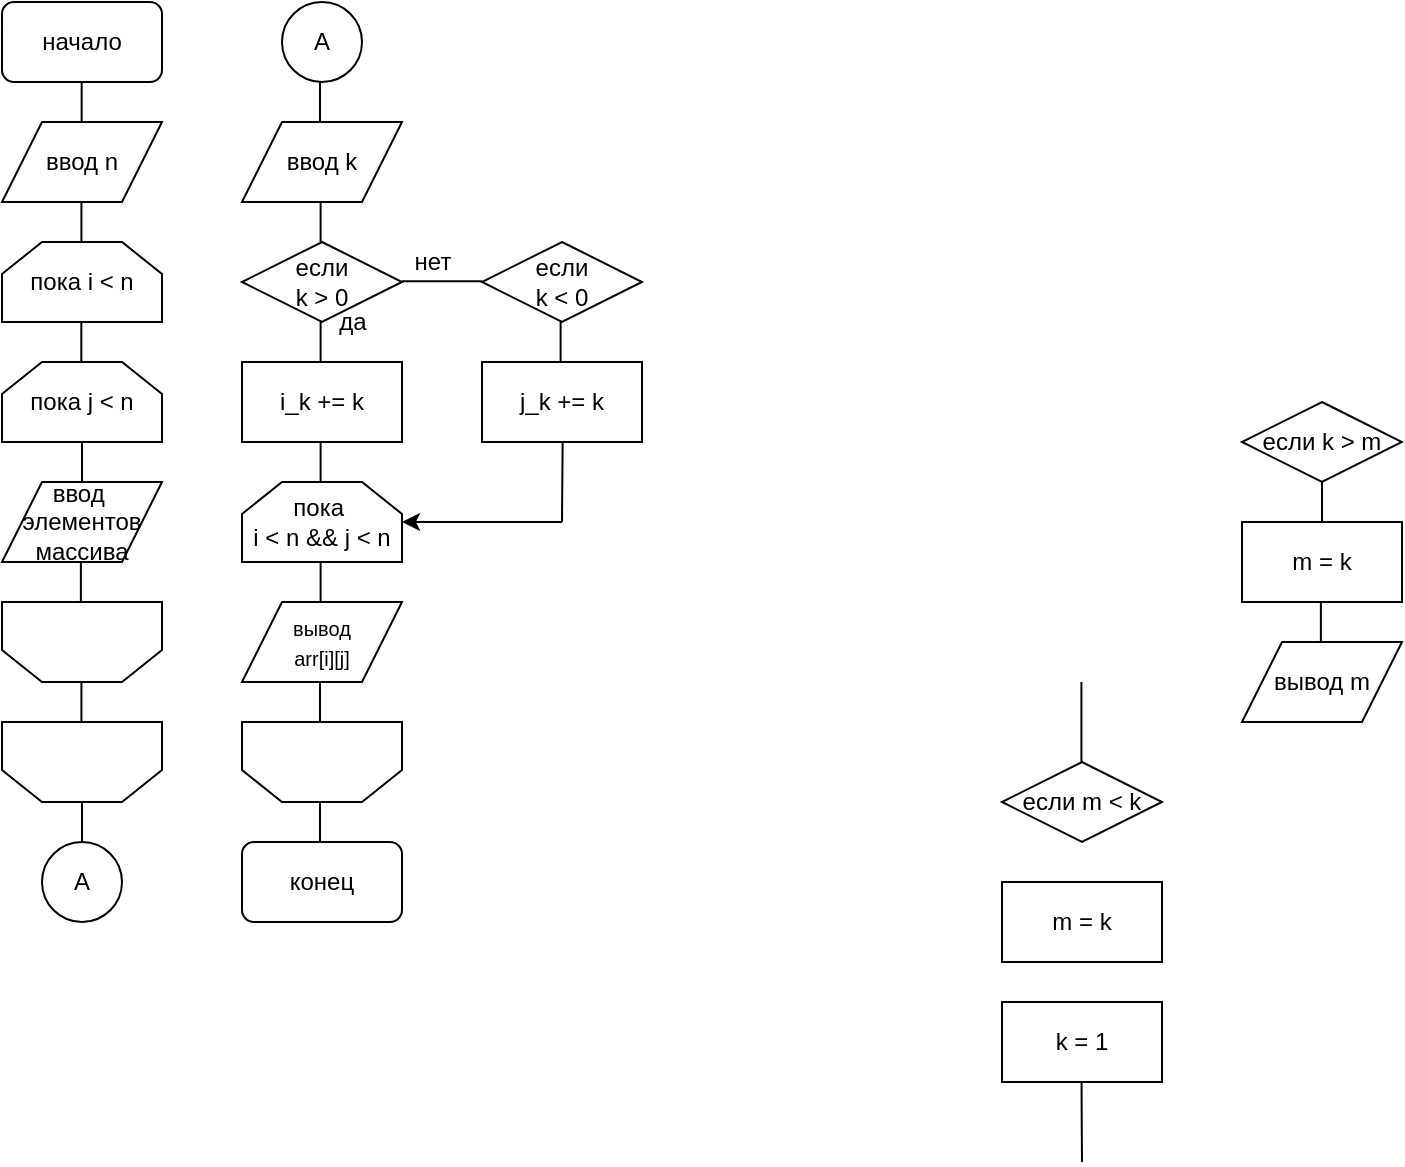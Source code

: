 <mxfile version="14.8.4" type="github">
  <diagram id="jxAJT3Dp_lEYtX4IT00w" name="Page-1">
    <mxGraphModel dx="997" dy="580" grid="1" gridSize="10" guides="1" tooltips="1" connect="1" arrows="1" fold="1" page="1" pageScale="1" pageWidth="827" pageHeight="1169" math="0" shadow="0">
      <root>
        <mxCell id="0" />
        <mxCell id="1" parent="0" />
        <mxCell id="q-B6tYfIVw1v354TyaNC-1" value="начало" style="rounded=1;whiteSpace=wrap;html=1;" parent="1" vertex="1">
          <mxGeometry x="120" y="40" width="80" height="40" as="geometry" />
        </mxCell>
        <mxCell id="q-B6tYfIVw1v354TyaNC-2" value="ввод n" style="shape=parallelogram;perimeter=parallelogramPerimeter;whiteSpace=wrap;html=1;fixedSize=1;" parent="1" vertex="1">
          <mxGeometry x="120" y="100" width="80" height="40" as="geometry" />
        </mxCell>
        <mxCell id="q-B6tYfIVw1v354TyaNC-3" value="" style="endArrow=none;html=1;" parent="1" edge="1">
          <mxGeometry width="50" height="50" relative="1" as="geometry">
            <mxPoint x="159.83" y="100" as="sourcePoint" />
            <mxPoint x="159.83" y="80" as="targetPoint" />
            <Array as="points">
              <mxPoint x="159.83" y="90" />
            </Array>
          </mxGeometry>
        </mxCell>
        <mxCell id="q-B6tYfIVw1v354TyaNC-4" value="" style="endArrow=none;html=1;" parent="1" edge="1">
          <mxGeometry width="50" height="50" relative="1" as="geometry">
            <mxPoint x="159.66" y="220" as="sourcePoint" />
            <mxPoint x="159.66" y="200" as="targetPoint" />
            <Array as="points">
              <mxPoint x="159.66" y="210" />
            </Array>
          </mxGeometry>
        </mxCell>
        <mxCell id="q-B6tYfIVw1v354TyaNC-19" value="конец" style="rounded=1;whiteSpace=wrap;html=1;" parent="1" vertex="1">
          <mxGeometry x="240" y="460" width="80" height="40" as="geometry" />
        </mxCell>
        <mxCell id="q-B6tYfIVw1v354TyaNC-56" value="" style="endArrow=none;html=1;" parent="1" edge="1">
          <mxGeometry width="50" height="50" relative="1" as="geometry">
            <mxPoint x="279.0" y="400" as="sourcePoint" />
            <mxPoint x="279.0" y="380" as="targetPoint" />
          </mxGeometry>
        </mxCell>
        <mxCell id="as-uDfVPaRtVAODGeOcq-2" value="пока i &amp;lt; n" style="shape=loopLimit;whiteSpace=wrap;html=1;size=20;" parent="1" vertex="1">
          <mxGeometry x="120" y="160" width="80" height="40" as="geometry" />
        </mxCell>
        <mxCell id="as-uDfVPaRtVAODGeOcq-5" value="" style="endArrow=none;html=1;" parent="1" edge="1">
          <mxGeometry width="50" height="50" relative="1" as="geometry">
            <mxPoint x="160.0" y="280" as="sourcePoint" />
            <mxPoint x="160.0" y="260" as="targetPoint" />
            <Array as="points">
              <mxPoint x="160.0" y="270" />
            </Array>
          </mxGeometry>
        </mxCell>
        <mxCell id="0Lpr6tSooY7eldmH0HWz-1" value="если &lt;br&gt;k &amp;gt; 0" style="rhombus;whiteSpace=wrap;html=1;" parent="1" vertex="1">
          <mxGeometry x="240" y="160" width="80" height="40" as="geometry" />
        </mxCell>
        <mxCell id="0Lpr6tSooY7eldmH0HWz-2" value="" style="endArrow=none;html=1;" parent="1" edge="1">
          <mxGeometry width="50" height="50" relative="1" as="geometry">
            <mxPoint x="279.31" y="160" as="sourcePoint" />
            <mxPoint x="279.31" y="140" as="targetPoint" />
            <Array as="points">
              <mxPoint x="279.31" y="150" />
            </Array>
          </mxGeometry>
        </mxCell>
        <mxCell id="0Lpr6tSooY7eldmH0HWz-4" value="" style="endArrow=none;html=1;" parent="1" edge="1">
          <mxGeometry width="50" height="50" relative="1" as="geometry">
            <mxPoint x="160.0" y="460" as="sourcePoint" />
            <mxPoint x="160.0" y="440" as="targetPoint" />
            <Array as="points">
              <mxPoint x="160.0" y="450" />
            </Array>
          </mxGeometry>
        </mxCell>
        <mxCell id="0Lpr6tSooY7eldmH0HWz-5" value="да" style="text;html=1;align=center;verticalAlign=middle;resizable=0;points=[];autosize=1;strokeColor=none;" parent="1" vertex="1">
          <mxGeometry x="280" y="190" width="30" height="20" as="geometry" />
        </mxCell>
        <mxCell id="0Lpr6tSooY7eldmH0HWz-6" value="нет" style="text;html=1;align=center;verticalAlign=middle;resizable=0;points=[];autosize=1;strokeColor=none;" parent="1" vertex="1">
          <mxGeometry x="320" y="160" width="30" height="20" as="geometry" />
        </mxCell>
        <mxCell id="0Lpr6tSooY7eldmH0HWz-8" value="i_k += k" style="rounded=0;whiteSpace=wrap;html=1;" parent="1" vertex="1">
          <mxGeometry x="240" y="220" width="80" height="40" as="geometry" />
        </mxCell>
        <mxCell id="0Lpr6tSooY7eldmH0HWz-9" value="если m &amp;lt; k" style="rhombus;whiteSpace=wrap;html=1;" parent="1" vertex="1">
          <mxGeometry x="620" y="420" width="80" height="40" as="geometry" />
        </mxCell>
        <mxCell id="0Lpr6tSooY7eldmH0HWz-10" value="" style="endArrow=none;html=1;" parent="1" edge="1">
          <mxGeometry width="50" height="50" relative="1" as="geometry">
            <mxPoint x="659.71" y="420" as="sourcePoint" />
            <mxPoint x="659.71" y="380" as="targetPoint" />
          </mxGeometry>
        </mxCell>
        <mxCell id="0Lpr6tSooY7eldmH0HWz-11" value="m = k" style="rounded=0;whiteSpace=wrap;html=1;" parent="1" vertex="1">
          <mxGeometry x="620" y="480" width="80" height="40" as="geometry" />
        </mxCell>
        <mxCell id="0Lpr6tSooY7eldmH0HWz-13" value="" style="endArrow=none;html=1;" parent="1" edge="1">
          <mxGeometry width="50" height="50" relative="1" as="geometry">
            <mxPoint x="159.71" y="400" as="sourcePoint" />
            <mxPoint x="159.71" y="380" as="targetPoint" />
            <Array as="points">
              <mxPoint x="159.71" y="390" />
            </Array>
          </mxGeometry>
        </mxCell>
        <mxCell id="0Lpr6tSooY7eldmH0HWz-14" value="k = 1" style="rounded=0;whiteSpace=wrap;html=1;" parent="1" vertex="1">
          <mxGeometry x="620" y="540" width="80" height="40" as="geometry" />
        </mxCell>
        <mxCell id="0Lpr6tSooY7eldmH0HWz-15" value="" style="endArrow=none;html=1;" parent="1" edge="1">
          <mxGeometry width="50" height="50" relative="1" as="geometry">
            <mxPoint x="279.31" y="280" as="sourcePoint" />
            <mxPoint x="279.31" y="260" as="targetPoint" />
            <Array as="points">
              <mxPoint x="279.31" y="270" />
            </Array>
          </mxGeometry>
        </mxCell>
        <mxCell id="0Lpr6tSooY7eldmH0HWz-16" value="" style="endArrow=none;html=1;" parent="1" edge="1">
          <mxGeometry width="50" height="50" relative="1" as="geometry">
            <mxPoint x="400" y="300" as="sourcePoint" />
            <mxPoint x="400.31" y="260" as="targetPoint" />
          </mxGeometry>
        </mxCell>
        <mxCell id="0Lpr6tSooY7eldmH0HWz-18" value="" style="endArrow=classic;html=1;" parent="1" edge="1">
          <mxGeometry width="50" height="50" relative="1" as="geometry">
            <mxPoint x="400" y="300" as="sourcePoint" />
            <mxPoint x="320" y="300.0" as="targetPoint" />
          </mxGeometry>
        </mxCell>
        <mxCell id="0Lpr6tSooY7eldmH0HWz-19" value="" style="endArrow=none;html=1;" parent="1" edge="1">
          <mxGeometry width="50" height="50" relative="1" as="geometry">
            <mxPoint x="660" y="620" as="sourcePoint" />
            <mxPoint x="659.8" y="580" as="targetPoint" />
            <Array as="points">
              <mxPoint x="659.8" y="590" />
            </Array>
          </mxGeometry>
        </mxCell>
        <mxCell id="0Lpr6tSooY7eldmH0HWz-20" value="если k &amp;gt; m" style="rhombus;whiteSpace=wrap;html=1;" parent="1" vertex="1">
          <mxGeometry x="740" y="240" width="80" height="40" as="geometry" />
        </mxCell>
        <mxCell id="0Lpr6tSooY7eldmH0HWz-21" value="m = k" style="rounded=0;whiteSpace=wrap;html=1;" parent="1" vertex="1">
          <mxGeometry x="740" y="300" width="80" height="40" as="geometry" />
        </mxCell>
        <mxCell id="0Lpr6tSooY7eldmH0HWz-22" value="вывод m" style="shape=parallelogram;perimeter=parallelogramPerimeter;whiteSpace=wrap;html=1;fixedSize=1;" parent="1" vertex="1">
          <mxGeometry x="740" y="360" width="80" height="40" as="geometry" />
        </mxCell>
        <mxCell id="0Lpr6tSooY7eldmH0HWz-23" value="" style="shape=loopLimit;whiteSpace=wrap;html=1;size=20;rotation=-180;" parent="1" vertex="1">
          <mxGeometry x="120" y="400" width="80" height="40" as="geometry" />
        </mxCell>
        <mxCell id="0Lpr6tSooY7eldmH0HWz-24" value="" style="endArrow=none;html=1;" parent="1" edge="1">
          <mxGeometry width="50" height="50" relative="1" as="geometry">
            <mxPoint x="279.31" y="220" as="sourcePoint" />
            <mxPoint x="279.31" y="200" as="targetPoint" />
            <Array as="points">
              <mxPoint x="279.31" y="210" />
            </Array>
          </mxGeometry>
        </mxCell>
        <mxCell id="0Lpr6tSooY7eldmH0HWz-25" value="" style="endArrow=none;html=1;" parent="1" edge="1">
          <mxGeometry width="50" height="50" relative="1" as="geometry">
            <mxPoint x="279" y="460" as="sourcePoint" />
            <mxPoint x="279" y="440" as="targetPoint" />
            <Array as="points">
              <mxPoint x="279" y="450" />
            </Array>
          </mxGeometry>
        </mxCell>
        <mxCell id="0Lpr6tSooY7eldmH0HWz-26" value="" style="endArrow=none;html=1;" parent="1" edge="1">
          <mxGeometry width="50" height="50" relative="1" as="geometry">
            <mxPoint x="780" y="300" as="sourcePoint" />
            <mxPoint x="780" y="280" as="targetPoint" />
            <Array as="points">
              <mxPoint x="780" y="290" />
            </Array>
          </mxGeometry>
        </mxCell>
        <mxCell id="0Lpr6tSooY7eldmH0HWz-27" value="" style="endArrow=none;html=1;" parent="1" edge="1">
          <mxGeometry width="50" height="50" relative="1" as="geometry">
            <mxPoint x="779.43" y="360" as="sourcePoint" />
            <mxPoint x="779.43" y="340" as="targetPoint" />
            <Array as="points">
              <mxPoint x="779.43" y="350" />
            </Array>
          </mxGeometry>
        </mxCell>
        <mxCell id="0Lpr6tSooY7eldmH0HWz-28" value="A" style="ellipse;whiteSpace=wrap;html=1;aspect=fixed;" parent="1" vertex="1">
          <mxGeometry x="260" y="40" width="40" height="40" as="geometry" />
        </mxCell>
        <mxCell id="0Lpr6tSooY7eldmH0HWz-29" value="A" style="ellipse;whiteSpace=wrap;html=1;aspect=fixed;" parent="1" vertex="1">
          <mxGeometry x="140" y="460" width="40" height="40" as="geometry" />
        </mxCell>
        <mxCell id="0Lpr6tSooY7eldmH0HWz-30" value="" style="endArrow=none;html=1;" parent="1" edge="1">
          <mxGeometry width="50" height="50" relative="1" as="geometry">
            <mxPoint x="279.0" y="100" as="sourcePoint" />
            <mxPoint x="279.0" y="80" as="targetPoint" />
            <Array as="points">
              <mxPoint x="279.0" y="90" />
            </Array>
          </mxGeometry>
        </mxCell>
        <mxCell id="TC49I6aeEAGeaz-uQ3c7-3" value="" style="endArrow=none;html=1;" parent="1" edge="1">
          <mxGeometry width="50" height="50" relative="1" as="geometry">
            <mxPoint x="159.71" y="160" as="sourcePoint" />
            <mxPoint x="159.71" y="140" as="targetPoint" />
            <Array as="points">
              <mxPoint x="159.71" y="150" />
            </Array>
          </mxGeometry>
        </mxCell>
        <mxCell id="TC49I6aeEAGeaz-uQ3c7-4" value="" style="endArrow=none;html=1;" parent="1" edge="1">
          <mxGeometry width="50" height="50" relative="1" as="geometry">
            <mxPoint x="159.43" y="340" as="sourcePoint" />
            <mxPoint x="159.43" y="320" as="targetPoint" />
            <Array as="points">
              <mxPoint x="159.43" y="330" />
            </Array>
          </mxGeometry>
        </mxCell>
        <mxCell id="TC49I6aeEAGeaz-uQ3c7-5" value="" style="endArrow=none;html=1;" parent="1" edge="1">
          <mxGeometry width="50" height="50" relative="1" as="geometry">
            <mxPoint x="399.31" y="220" as="sourcePoint" />
            <mxPoint x="399.31" y="200" as="targetPoint" />
            <Array as="points">
              <mxPoint x="399.31" y="210" />
            </Array>
          </mxGeometry>
        </mxCell>
        <mxCell id="TC49I6aeEAGeaz-uQ3c7-7" value="" style="endArrow=none;html=1;" parent="1" edge="1">
          <mxGeometry width="50" height="50" relative="1" as="geometry">
            <mxPoint x="279.31" y="340" as="sourcePoint" />
            <mxPoint x="279.31" y="320" as="targetPoint" />
            <Array as="points">
              <mxPoint x="279.31" y="330" />
            </Array>
          </mxGeometry>
        </mxCell>
        <mxCell id="TeU_szkID0HRHD4BmNii-1" value="ввод&amp;nbsp;&lt;br&gt;элементов&lt;br&gt;массива" style="shape=parallelogram;perimeter=parallelogramPerimeter;whiteSpace=wrap;html=1;fixedSize=1;" parent="1" vertex="1">
          <mxGeometry x="120" y="280" width="80" height="40" as="geometry" />
        </mxCell>
        <mxCell id="TeU_szkID0HRHD4BmNii-3" value="если &lt;br&gt;k &amp;lt; 0" style="rhombus;whiteSpace=wrap;html=1;" parent="1" vertex="1">
          <mxGeometry x="360" y="160" width="80" height="40" as="geometry" />
        </mxCell>
        <mxCell id="TeU_szkID0HRHD4BmNii-4" value="&lt;font size=&quot;1&quot;&gt;вывод&lt;br&gt;arr[i][j]&lt;br&gt;&lt;/font&gt;" style="shape=parallelogram;perimeter=parallelogramPerimeter;whiteSpace=wrap;html=1;fixedSize=1;" parent="1" vertex="1">
          <mxGeometry x="240" y="340" width="80" height="40" as="geometry" />
        </mxCell>
        <mxCell id="i1lvCAq2LdNfaf-z3_G_-1" value="пока j &amp;lt; n" style="shape=loopLimit;whiteSpace=wrap;html=1;size=20;" vertex="1" parent="1">
          <mxGeometry x="120" y="220" width="80" height="40" as="geometry" />
        </mxCell>
        <mxCell id="i1lvCAq2LdNfaf-z3_G_-2" value="" style="shape=loopLimit;whiteSpace=wrap;html=1;size=20;rotation=-180;" vertex="1" parent="1">
          <mxGeometry x="120" y="340" width="80" height="40" as="geometry" />
        </mxCell>
        <mxCell id="i1lvCAq2LdNfaf-z3_G_-3" value="ввод k" style="shape=parallelogram;perimeter=parallelogramPerimeter;whiteSpace=wrap;html=1;fixedSize=1;" vertex="1" parent="1">
          <mxGeometry x="240" y="100" width="80" height="40" as="geometry" />
        </mxCell>
        <mxCell id="i1lvCAq2LdNfaf-z3_G_-4" value="" style="endArrow=none;html=1;" edge="1" parent="1">
          <mxGeometry width="50" height="50" relative="1" as="geometry">
            <mxPoint x="320" y="179.66" as="sourcePoint" />
            <mxPoint x="360" y="179.66" as="targetPoint" />
          </mxGeometry>
        </mxCell>
        <mxCell id="i1lvCAq2LdNfaf-z3_G_-5" value="j_k += k" style="rounded=0;whiteSpace=wrap;html=1;" vertex="1" parent="1">
          <mxGeometry x="360" y="220" width="80" height="40" as="geometry" />
        </mxCell>
        <mxCell id="i1lvCAq2LdNfaf-z3_G_-6" value="пока&amp;nbsp;&lt;br&gt;i &amp;lt; n &amp;amp;&amp;amp; j &amp;lt; n" style="shape=loopLimit;whiteSpace=wrap;html=1;size=20;" vertex="1" parent="1">
          <mxGeometry x="240" y="280" width="80" height="40" as="geometry" />
        </mxCell>
        <mxCell id="i1lvCAq2LdNfaf-z3_G_-7" value="" style="shape=loopLimit;whiteSpace=wrap;html=1;size=20;rotation=-180;" vertex="1" parent="1">
          <mxGeometry x="240" y="400" width="80" height="40" as="geometry" />
        </mxCell>
      </root>
    </mxGraphModel>
  </diagram>
</mxfile>
